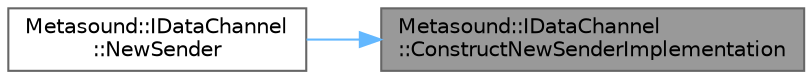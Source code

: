 digraph "Metasound::IDataChannel::ConstructNewSenderImplementation"
{
 // INTERACTIVE_SVG=YES
 // LATEX_PDF_SIZE
  bgcolor="transparent";
  edge [fontname=Helvetica,fontsize=10,labelfontname=Helvetica,labelfontsize=10];
  node [fontname=Helvetica,fontsize=10,shape=box,height=0.2,width=0.4];
  rankdir="RL";
  Node1 [id="Node000001",label="Metasound::IDataChannel\l::ConstructNewSenderImplementation",height=0.2,width=0.4,color="gray40", fillcolor="grey60", style="filled", fontcolor="black",tooltip=" "];
  Node1 -> Node2 [id="edge1_Node000001_Node000002",dir="back",color="steelblue1",style="solid",tooltip=" "];
  Node2 [id="Node000002",label="Metasound::IDataChannel\l::NewSender",height=0.2,width=0.4,color="grey40", fillcolor="white", style="filled",URL="$d9/d6b/classMetasound_1_1IDataChannel.html#ac1e8a8f30e73aba6f766ced921864c47",tooltip=" "];
}

